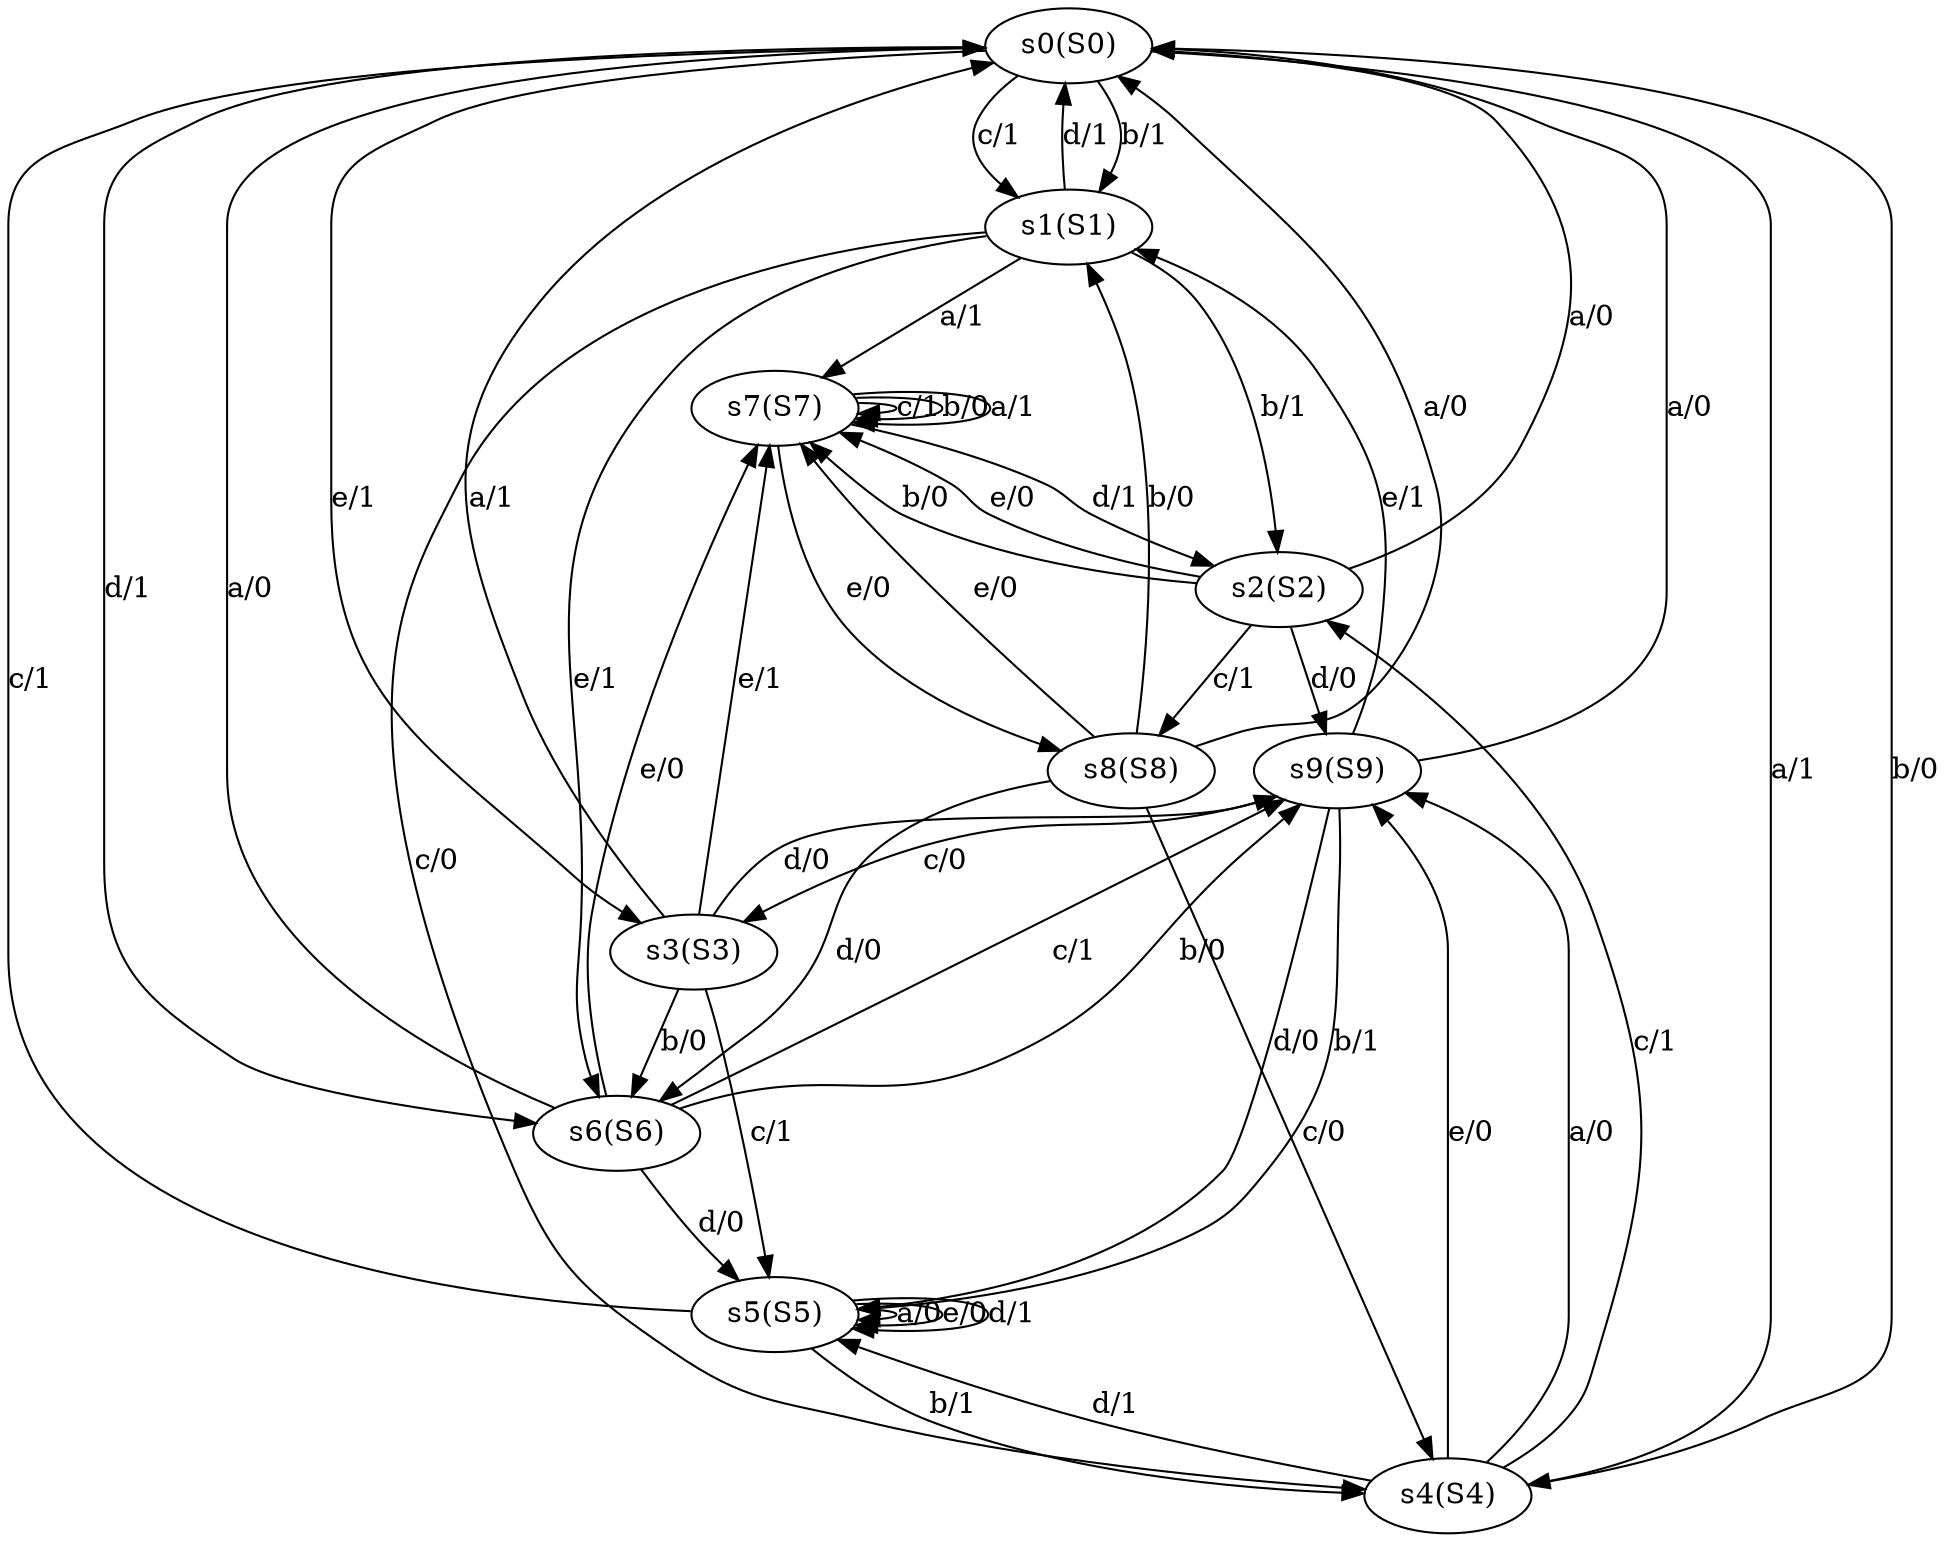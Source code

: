digraph original {
	s0 [label="s0(S0)"]
	s1 [label="s1(S1)"]
	s2 [label="s2(S2)"]
	s3 [label="s3(S3)"]
	s4 [label="s4(S4)"]
	s5 [label="s5(S5)"]
	s6 [label="s6(S6)"]
	s7 [label="s7(S7)"]
	s8 [label="s8(S8)"]
	s9 [label="s9(S9)"]
	s0 -> s4 [label="a/1"]
	s4 -> s2 [label="c/1"]
	s2 -> s8 [label="c/1"]
	s2 -> s7 [label="b/0"]
	s4 -> s5 [label="d/1"]
	s0 -> s6 [label="d/1"]
	s4 -> s9 [label="e/0"]
	s0 -> s1 [label="b/1"]
	s9 -> s3 [label="c/0"]
	s5 -> s5 [label="a/0"]
	s0 -> s3 [label="e/1"]
	s8 -> s7 [label="e/0"]
	s6 -> s9 [label="b/0"]
	s7 -> s8 [label="e/0"]
	s6 -> s9 [label="c/1"]
	s6 -> s0 [label="a/0"]
	s7 -> s7 [label="c/1"]
	s7 -> s2 [label="d/1"]
	s0 -> s1 [label="c/1"]
	s1 -> s2 [label="b/1"]
	s8 -> s0 [label="a/0"]
	s9 -> s0 [label="a/0"]
	s4 -> s9 [label="a/0"]
	s4 -> s0 [label="b/0"]
	s6 -> s5 [label="d/0"]
	s9 -> s5 [label="d/0"]
	s6 -> s7 [label="e/0"]
	s2 -> s0 [label="a/0"]
	s9 -> s1 [label="e/1"]
	s8 -> s4 [label="c/0"]
	s7 -> s7 [label="b/0"]
	s1 -> s0 [label="d/1"]
	s1 -> s7 [label="a/1"]
	s5 -> s5 [label="e/0"]
	s5 -> s5 [label="d/1"]
	s9 -> s5 [label="b/1"]
	s1 -> s6 [label="e/1"]
	s7 -> s7 [label="a/1"]
	s5 -> s4 [label="b/1"]
	s1 -> s4 [label="c/0"]
	s2 -> s7 [label="e/0"]
	s3 -> s7 [label="e/1"]
	s3 -> s9 [label="d/0"]
	s8 -> s6 [label="d/0"]
	s2 -> s9 [label="d/0"]
	s3 -> s0 [label="a/1"]
	s8 -> s1 [label="b/0"]
	s3 -> s6 [label="b/0"]
	s5 -> s0 [label="c/1"]
	s3 -> s5 [label="c/1"]
}
